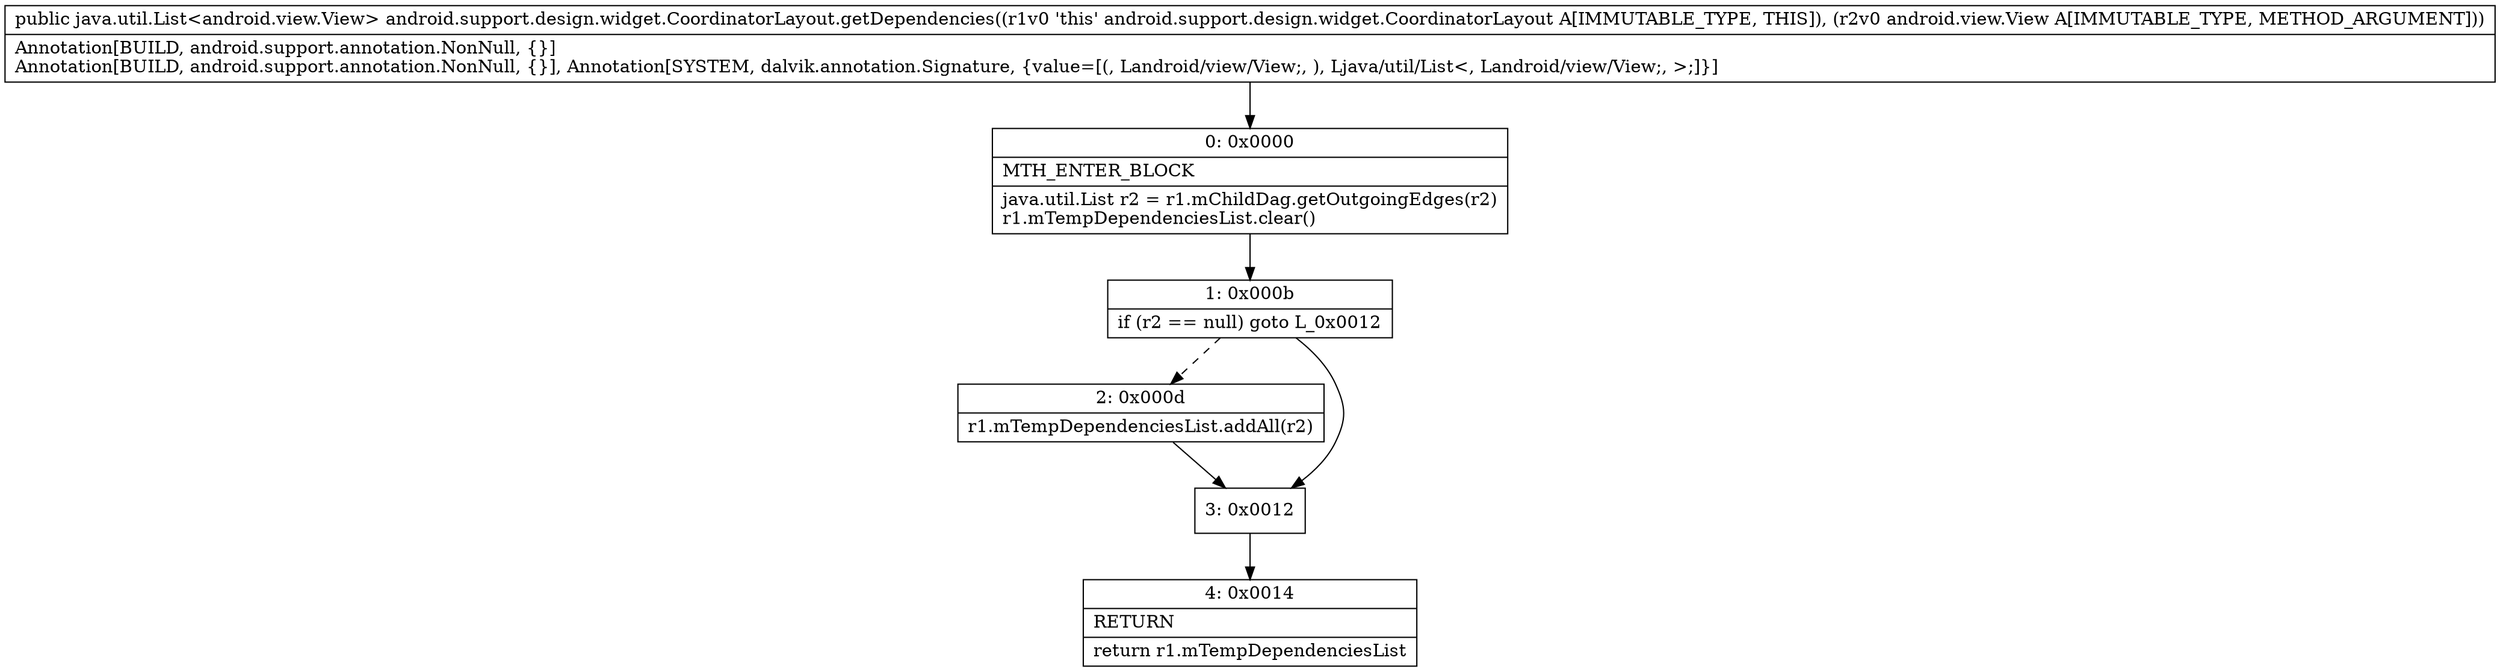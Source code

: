 digraph "CFG forandroid.support.design.widget.CoordinatorLayout.getDependencies(Landroid\/view\/View;)Ljava\/util\/List;" {
Node_0 [shape=record,label="{0\:\ 0x0000|MTH_ENTER_BLOCK\l|java.util.List r2 = r1.mChildDag.getOutgoingEdges(r2)\lr1.mTempDependenciesList.clear()\l}"];
Node_1 [shape=record,label="{1\:\ 0x000b|if (r2 == null) goto L_0x0012\l}"];
Node_2 [shape=record,label="{2\:\ 0x000d|r1.mTempDependenciesList.addAll(r2)\l}"];
Node_3 [shape=record,label="{3\:\ 0x0012}"];
Node_4 [shape=record,label="{4\:\ 0x0014|RETURN\l|return r1.mTempDependenciesList\l}"];
MethodNode[shape=record,label="{public java.util.List\<android.view.View\> android.support.design.widget.CoordinatorLayout.getDependencies((r1v0 'this' android.support.design.widget.CoordinatorLayout A[IMMUTABLE_TYPE, THIS]), (r2v0 android.view.View A[IMMUTABLE_TYPE, METHOD_ARGUMENT]))  | Annotation[BUILD, android.support.annotation.NonNull, \{\}]\lAnnotation[BUILD, android.support.annotation.NonNull, \{\}], Annotation[SYSTEM, dalvik.annotation.Signature, \{value=[(, Landroid\/view\/View;, ), Ljava\/util\/List\<, Landroid\/view\/View;, \>;]\}]\l}"];
MethodNode -> Node_0;
Node_0 -> Node_1;
Node_1 -> Node_2[style=dashed];
Node_1 -> Node_3;
Node_2 -> Node_3;
Node_3 -> Node_4;
}


